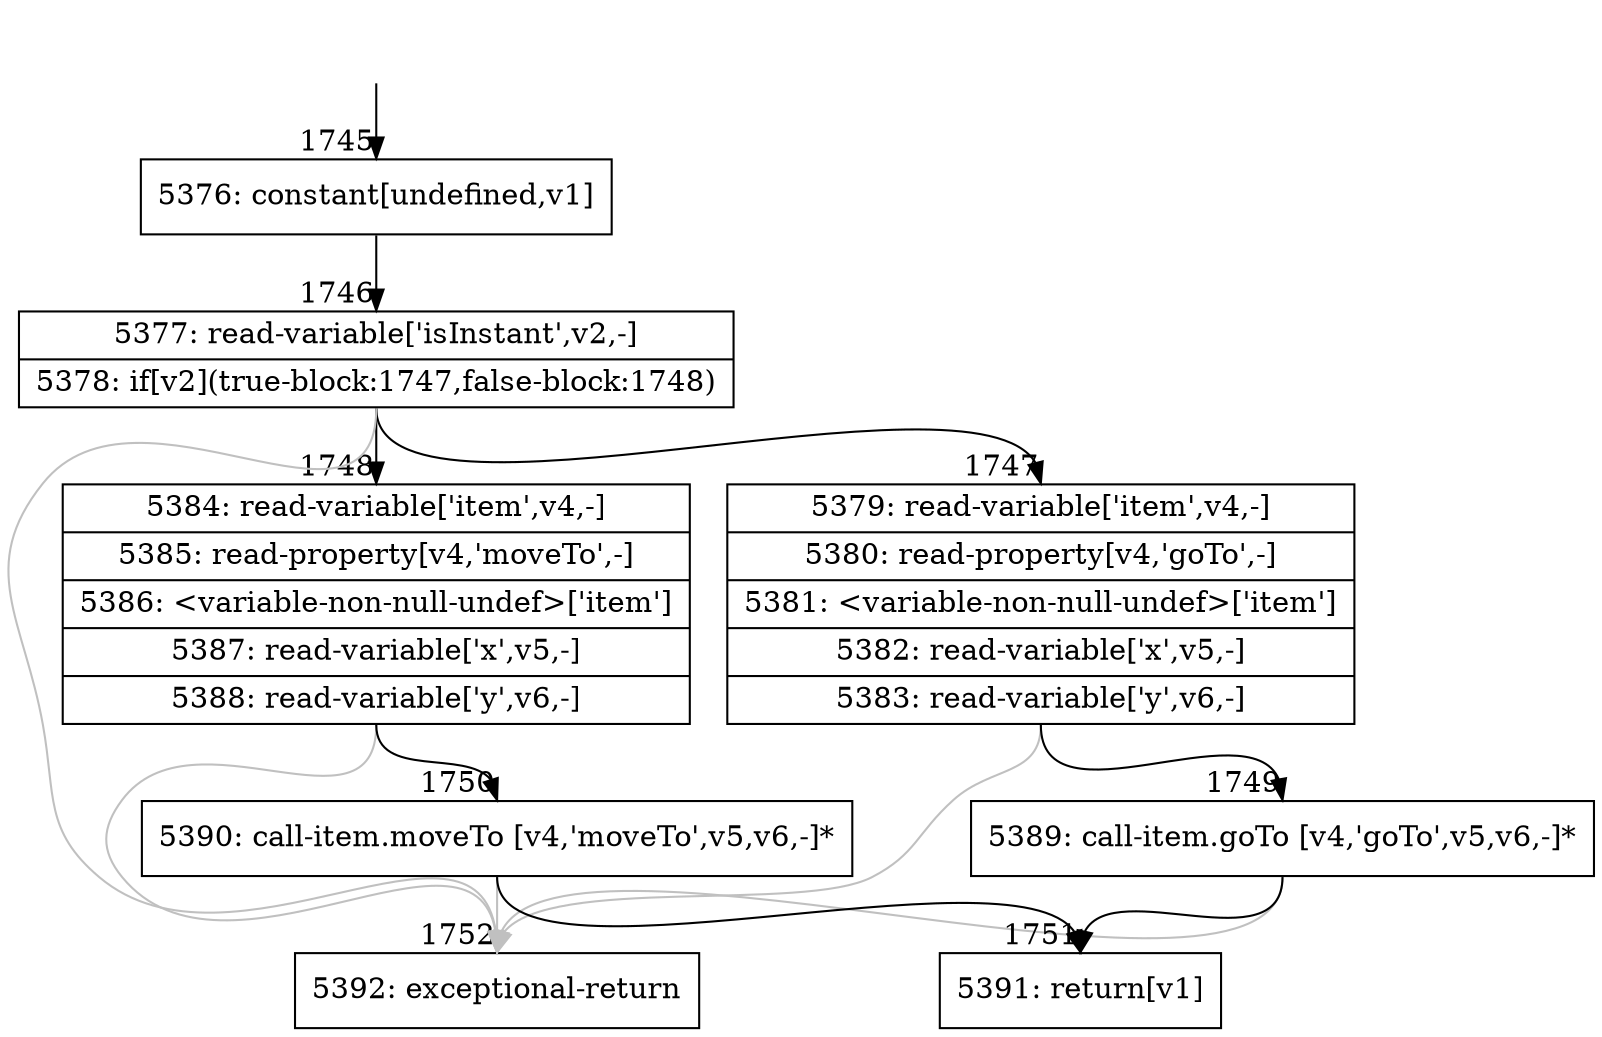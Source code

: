 digraph {
rankdir="TD"
BB_entry158[shape=none,label=""];
BB_entry158 -> BB1745 [tailport=s, headport=n, headlabel="    1745"]
BB1745 [shape=record label="{5376: constant[undefined,v1]}" ] 
BB1745 -> BB1746 [tailport=s, headport=n, headlabel="      1746"]
BB1746 [shape=record label="{5377: read-variable['isInstant',v2,-]|5378: if[v2](true-block:1747,false-block:1748)}" ] 
BB1746 -> BB1747 [tailport=s, headport=n, headlabel="      1747"]
BB1746 -> BB1748 [tailport=s, headport=n, headlabel="      1748"]
BB1746 -> BB1752 [tailport=s, headport=n, color=gray, headlabel="      1752"]
BB1747 [shape=record label="{5379: read-variable['item',v4,-]|5380: read-property[v4,'goTo',-]|5381: \<variable-non-null-undef\>['item']|5382: read-variable['x',v5,-]|5383: read-variable['y',v6,-]}" ] 
BB1747 -> BB1749 [tailport=s, headport=n, headlabel="      1749"]
BB1747 -> BB1752 [tailport=s, headport=n, color=gray]
BB1748 [shape=record label="{5384: read-variable['item',v4,-]|5385: read-property[v4,'moveTo',-]|5386: \<variable-non-null-undef\>['item']|5387: read-variable['x',v5,-]|5388: read-variable['y',v6,-]}" ] 
BB1748 -> BB1750 [tailport=s, headport=n, headlabel="      1750"]
BB1748 -> BB1752 [tailport=s, headport=n, color=gray]
BB1749 [shape=record label="{5389: call-item.goTo [v4,'goTo',v5,v6,-]*}" ] 
BB1749 -> BB1751 [tailport=s, headport=n, headlabel="      1751"]
BB1749 -> BB1752 [tailport=s, headport=n, color=gray]
BB1750 [shape=record label="{5390: call-item.moveTo [v4,'moveTo',v5,v6,-]*}" ] 
BB1750 -> BB1751 [tailport=s, headport=n]
BB1750 -> BB1752 [tailport=s, headport=n, color=gray]
BB1751 [shape=record label="{5391: return[v1]}" ] 
BB1752 [shape=record label="{5392: exceptional-return}" ] 
//#$~ 2416
}
